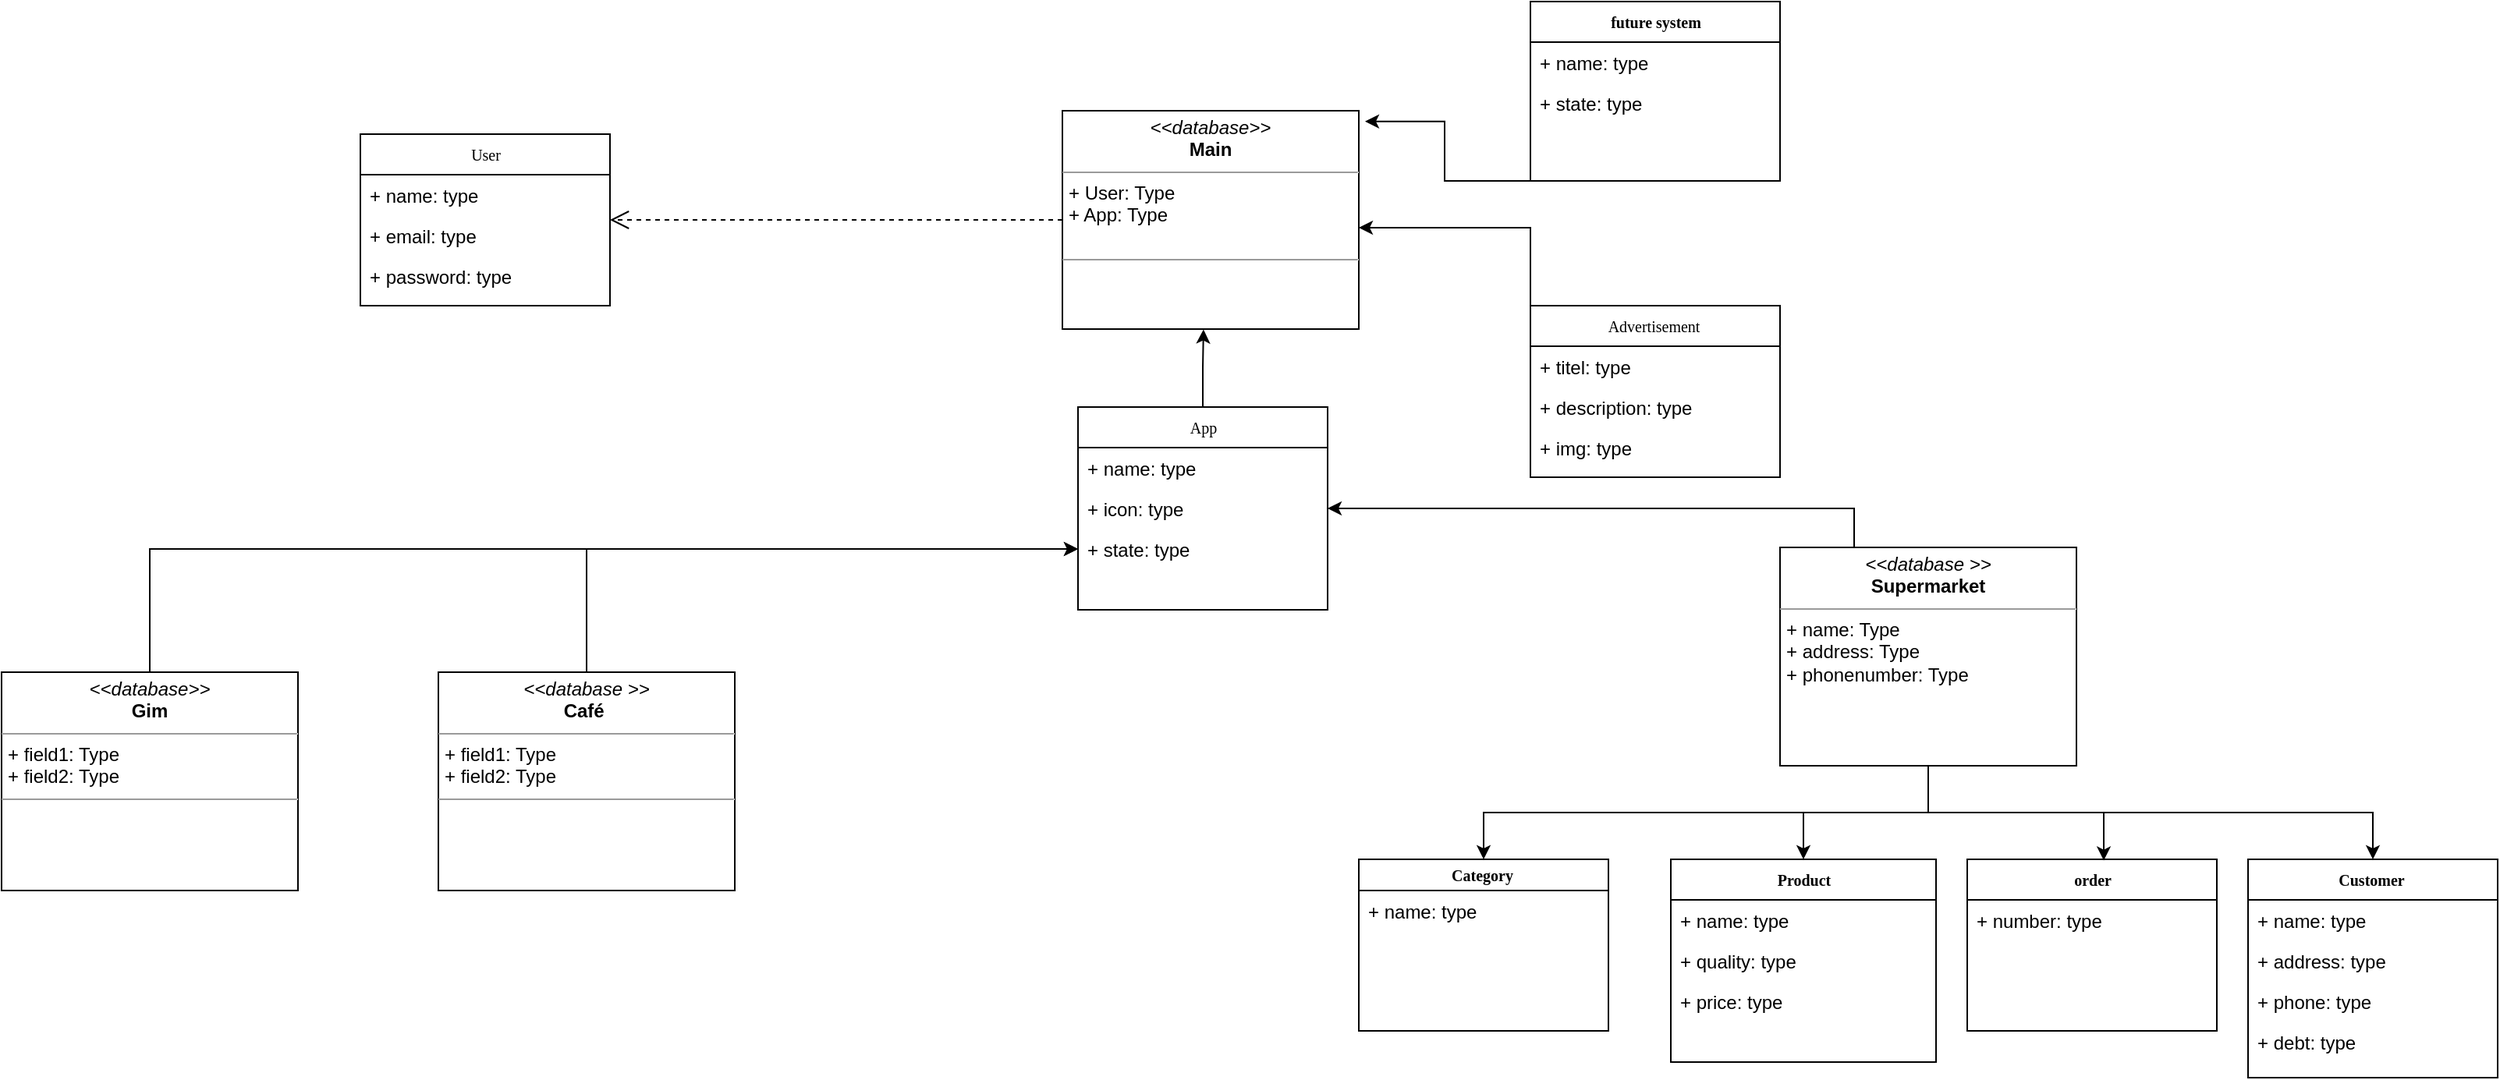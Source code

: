 <mxfile version="20.2.2" type="github">
  <diagram name="Page-1" id="c4acf3e9-155e-7222-9cf6-157b1a14988f">
    <mxGraphModel dx="1278" dy="1575" grid="1" gridSize="10" guides="1" tooltips="1" connect="1" arrows="1" fold="1" page="1" pageScale="1" pageWidth="850" pageHeight="1100" background="none" math="0" shadow="0">
      <root>
        <mxCell id="0" />
        <mxCell id="1" parent="0" />
        <mxCell id="17acba5748e5396b-20" value="User" style="swimlane;html=1;fontStyle=0;childLayout=stackLayout;horizontal=1;startSize=26;fillColor=none;horizontalStack=0;resizeParent=1;resizeLast=0;collapsible=1;marginBottom=0;swimlaneFillColor=#ffffff;rounded=0;shadow=0;comic=0;labelBackgroundColor=none;strokeWidth=1;fontFamily=Verdana;fontSize=10;align=center;" parent="1" vertex="1">
          <mxGeometry x="290" y="55" width="160" height="110" as="geometry">
            <mxRectangle x="350" y="42" width="60" height="30" as="alternateBounds" />
          </mxGeometry>
        </mxCell>
        <mxCell id="17acba5748e5396b-21" value="+ name: type" style="text;html=1;strokeColor=none;fillColor=none;align=left;verticalAlign=top;spacingLeft=4;spacingRight=4;whiteSpace=wrap;overflow=hidden;rotatable=0;points=[[0,0.5],[1,0.5]];portConstraint=eastwest;" parent="17acba5748e5396b-20" vertex="1">
          <mxGeometry y="26" width="160" height="26" as="geometry" />
        </mxCell>
        <mxCell id="17acba5748e5396b-24" value="+ email: type" style="text;html=1;strokeColor=none;fillColor=none;align=left;verticalAlign=top;spacingLeft=4;spacingRight=4;whiteSpace=wrap;overflow=hidden;rotatable=0;points=[[0,0.5],[1,0.5]];portConstraint=eastwest;" parent="17acba5748e5396b-20" vertex="1">
          <mxGeometry y="52" width="160" height="26" as="geometry" />
        </mxCell>
        <mxCell id="17acba5748e5396b-26" value="+ password: type" style="text;html=1;strokeColor=none;fillColor=none;align=left;verticalAlign=top;spacingLeft=4;spacingRight=4;whiteSpace=wrap;overflow=hidden;rotatable=0;points=[[0,0.5],[1,0.5]];portConstraint=eastwest;" parent="17acba5748e5396b-20" vertex="1">
          <mxGeometry y="78" width="160" height="26" as="geometry" />
        </mxCell>
        <mxCell id="TSLDRbt6V7hRxiRLUqcx-28" style="edgeStyle=orthogonalEdgeStyle;rounded=0;orthogonalLoop=1;jettySize=auto;html=1;exitX=0.5;exitY=0;exitDx=0;exitDy=0;entryX=0.476;entryY=1.002;entryDx=0;entryDy=0;entryPerimeter=0;" edge="1" parent="1" source="17acba5748e5396b-30" target="5d2195bd80daf111-18">
          <mxGeometry relative="1" as="geometry" />
        </mxCell>
        <mxCell id="17acba5748e5396b-30" value="App" style="swimlane;html=1;fontStyle=0;childLayout=stackLayout;horizontal=1;startSize=26;fillColor=none;horizontalStack=0;resizeParent=1;resizeLast=0;collapsible=1;marginBottom=0;swimlaneFillColor=#ffffff;rounded=0;shadow=0;comic=0;labelBackgroundColor=none;strokeWidth=1;fontFamily=Verdana;fontSize=10;align=center;" parent="1" vertex="1">
          <mxGeometry x="750" y="230" width="160" height="130" as="geometry" />
        </mxCell>
        <mxCell id="17acba5748e5396b-31" value="+ name: type" style="text;html=1;strokeColor=none;fillColor=none;align=left;verticalAlign=top;spacingLeft=4;spacingRight=4;whiteSpace=wrap;overflow=hidden;rotatable=0;points=[[0,0.5],[1,0.5]];portConstraint=eastwest;" parent="17acba5748e5396b-30" vertex="1">
          <mxGeometry y="26" width="160" height="26" as="geometry" />
        </mxCell>
        <mxCell id="17acba5748e5396b-32" value="+ icon: type" style="text;html=1;strokeColor=none;fillColor=none;align=left;verticalAlign=top;spacingLeft=4;spacingRight=4;whiteSpace=wrap;overflow=hidden;rotatable=0;points=[[0,0.5],[1,0.5]];portConstraint=eastwest;" parent="17acba5748e5396b-30" vertex="1">
          <mxGeometry y="52" width="160" height="26" as="geometry" />
        </mxCell>
        <mxCell id="17acba5748e5396b-33" value="+ state: type" style="text;html=1;strokeColor=none;fillColor=none;align=left;verticalAlign=top;spacingLeft=4;spacingRight=4;whiteSpace=wrap;overflow=hidden;rotatable=0;points=[[0,0.5],[1,0.5]];portConstraint=eastwest;" parent="17acba5748e5396b-30" vertex="1">
          <mxGeometry y="78" width="160" height="26" as="geometry" />
        </mxCell>
        <mxCell id="TSLDRbt6V7hRxiRLUqcx-6" style="edgeStyle=orthogonalEdgeStyle;rounded=0;orthogonalLoop=1;jettySize=auto;html=1;exitX=0.25;exitY=0;exitDx=0;exitDy=0;entryX=1;entryY=0.5;entryDx=0;entryDy=0;" edge="1" parent="1" source="5d2195bd80daf111-15" target="17acba5748e5396b-32">
          <mxGeometry relative="1" as="geometry" />
        </mxCell>
        <mxCell id="TSLDRbt6V7hRxiRLUqcx-18" style="edgeStyle=orthogonalEdgeStyle;rounded=0;orthogonalLoop=1;jettySize=auto;html=1;exitX=0.5;exitY=1;exitDx=0;exitDy=0;" edge="1" parent="1" source="5d2195bd80daf111-15" target="TSLDRbt6V7hRxiRLUqcx-14">
          <mxGeometry relative="1" as="geometry" />
        </mxCell>
        <mxCell id="TSLDRbt6V7hRxiRLUqcx-23" style="edgeStyle=orthogonalEdgeStyle;rounded=0;orthogonalLoop=1;jettySize=auto;html=1;exitX=0.5;exitY=1;exitDx=0;exitDy=0;" edge="1" parent="1" source="5d2195bd80daf111-15" target="TSLDRbt6V7hRxiRLUqcx-19">
          <mxGeometry relative="1" as="geometry" />
        </mxCell>
        <mxCell id="TSLDRbt6V7hRxiRLUqcx-27" style="edgeStyle=orthogonalEdgeStyle;rounded=0;orthogonalLoop=1;jettySize=auto;html=1;exitX=0.5;exitY=1;exitDx=0;exitDy=0;entryX=0.547;entryY=0.007;entryDx=0;entryDy=0;entryPerimeter=0;" edge="1" parent="1" source="5d2195bd80daf111-15" target="TSLDRbt6V7hRxiRLUqcx-24">
          <mxGeometry relative="1" as="geometry" />
        </mxCell>
        <mxCell id="TSLDRbt6V7hRxiRLUqcx-39" style="edgeStyle=orthogonalEdgeStyle;rounded=0;orthogonalLoop=1;jettySize=auto;html=1;exitX=0.5;exitY=1;exitDx=0;exitDy=0;entryX=0.5;entryY=0;entryDx=0;entryDy=0;" edge="1" parent="1" source="5d2195bd80daf111-15" target="TSLDRbt6V7hRxiRLUqcx-37">
          <mxGeometry relative="1" as="geometry" />
        </mxCell>
        <mxCell id="5d2195bd80daf111-15" value="&lt;p style=&quot;margin:0px;margin-top:4px;text-align:center;&quot;&gt;&lt;i&gt;&amp;lt;&amp;lt;database &amp;gt;&amp;gt;&lt;/i&gt;&lt;br&gt;&lt;b&gt;Supermarket&lt;/b&gt;&lt;/p&gt;&lt;hr size=&quot;1&quot;&gt;&lt;p style=&quot;margin:0px;margin-left:4px;&quot;&gt;+ name: Type&lt;br&gt;+ address: Type&lt;/p&gt;&lt;p style=&quot;margin:0px;margin-left:4px;&quot;&gt;+ phonenumber: Type&lt;br&gt;&lt;/p&gt;&lt;p style=&quot;margin:0px;margin-left:4px;&quot;&gt;&lt;br&gt;&lt;/p&gt;" style="verticalAlign=top;align=left;overflow=fill;fontSize=12;fontFamily=Helvetica;html=1;rounded=0;shadow=0;comic=0;labelBackgroundColor=none;strokeWidth=1" parent="1" vertex="1">
          <mxGeometry x="1200" y="320" width="190" height="140" as="geometry" />
        </mxCell>
        <mxCell id="5d2195bd80daf111-21" style="edgeStyle=orthogonalEdgeStyle;rounded=0;html=1;labelBackgroundColor=none;startFill=0;endArrow=open;endFill=0;endSize=10;fontFamily=Verdana;fontSize=10;dashed=1;" parent="1" source="5d2195bd80daf111-18" target="17acba5748e5396b-20" edge="1">
          <mxGeometry relative="1" as="geometry" />
        </mxCell>
        <mxCell id="5d2195bd80daf111-18" value="&lt;p style=&quot;margin:0px;margin-top:4px;text-align:center;&quot;&gt;&lt;i&gt;&amp;lt;&amp;lt;database&amp;gt;&amp;gt;&lt;/i&gt;&lt;br&gt;&lt;b&gt;Main&lt;/b&gt;&lt;/p&gt;&lt;hr size=&quot;1&quot;&gt;&lt;p style=&quot;margin:0px;margin-left:4px;&quot;&gt;+ User: Type&lt;br&gt;+ App: Type&lt;/p&gt;&lt;p style=&quot;margin:0px;margin-left:4px;&quot;&gt;&lt;br&gt;&lt;/p&gt;&lt;hr size=&quot;1&quot;&gt;&lt;p style=&quot;margin:0px;margin-left:4px;&quot;&gt;&lt;br&gt;&lt;/p&gt;" style="verticalAlign=top;align=left;overflow=fill;fontSize=12;fontFamily=Helvetica;html=1;rounded=0;shadow=0;comic=0;labelBackgroundColor=none;strokeWidth=1" parent="1" vertex="1">
          <mxGeometry x="740" y="40" width="190" height="140" as="geometry" />
        </mxCell>
        <mxCell id="TSLDRbt6V7hRxiRLUqcx-7" style="edgeStyle=orthogonalEdgeStyle;rounded=0;orthogonalLoop=1;jettySize=auto;html=1;exitX=0.5;exitY=0;exitDx=0;exitDy=0;entryX=0;entryY=0.5;entryDx=0;entryDy=0;" edge="1" parent="1" source="5d2195bd80daf111-19" target="17acba5748e5396b-33">
          <mxGeometry relative="1" as="geometry" />
        </mxCell>
        <mxCell id="5d2195bd80daf111-19" value="&lt;p style=&quot;margin:0px;margin-top:4px;text-align:center;&quot;&gt;&lt;i&gt;&amp;lt;&amp;lt;database &amp;gt;&amp;gt;&lt;/i&gt;&lt;br&gt;&lt;b&gt;Café&amp;nbsp;&lt;/b&gt;&lt;/p&gt;&lt;hr size=&quot;1&quot;&gt;&lt;p style=&quot;margin:0px;margin-left:4px;&quot;&gt;+ field1: Type&lt;br&gt;+ field2: Type&lt;/p&gt;&lt;hr size=&quot;1&quot;&gt;&lt;p style=&quot;margin:0px;margin-left:4px;&quot;&gt;&lt;br&gt;&lt;/p&gt;" style="verticalAlign=top;align=left;overflow=fill;fontSize=12;fontFamily=Helvetica;html=1;rounded=0;shadow=0;comic=0;labelBackgroundColor=none;strokeWidth=1" parent="1" vertex="1">
          <mxGeometry x="340" y="400" width="190" height="140" as="geometry" />
        </mxCell>
        <mxCell id="TSLDRbt6V7hRxiRLUqcx-9" style="edgeStyle=orthogonalEdgeStyle;rounded=0;orthogonalLoop=1;jettySize=auto;html=1;exitX=0.5;exitY=0;exitDx=0;exitDy=0;entryX=0;entryY=0.5;entryDx=0;entryDy=0;" edge="1" parent="1" source="5d2195bd80daf111-20" target="17acba5748e5396b-33">
          <mxGeometry relative="1" as="geometry" />
        </mxCell>
        <mxCell id="5d2195bd80daf111-20" value="&lt;p style=&quot;margin:0px;margin-top:4px;text-align:center;&quot;&gt;&lt;i&gt;&amp;lt;&amp;lt;&lt;/i&gt;&lt;i&gt;database&lt;/i&gt;&lt;i&gt;&amp;gt;&amp;gt;&lt;/i&gt;&lt;br&gt;&lt;b&gt;Gim&lt;/b&gt;&lt;/p&gt;&lt;hr size=&quot;1&quot;&gt;&lt;p style=&quot;margin:0px;margin-left:4px;&quot;&gt;+ field1: Type&lt;br&gt;+ field2: Type&lt;/p&gt;&lt;hr size=&quot;1&quot;&gt;&lt;p style=&quot;margin:0px;margin-left:4px;&quot;&gt;&lt;br&gt;&lt;/p&gt;" style="verticalAlign=top;align=left;overflow=fill;fontSize=12;fontFamily=Helvetica;html=1;rounded=0;shadow=0;comic=0;labelBackgroundColor=none;strokeWidth=1" parent="1" vertex="1">
          <mxGeometry x="60" y="400" width="190" height="140" as="geometry" />
        </mxCell>
        <mxCell id="TSLDRbt6V7hRxiRLUqcx-14" value="&lt;b&gt;Product&lt;/b&gt;" style="swimlane;html=1;fontStyle=0;childLayout=stackLayout;horizontal=1;startSize=26;fillColor=none;horizontalStack=0;resizeParent=1;resizeLast=0;collapsible=1;marginBottom=0;swimlaneFillColor=#ffffff;rounded=0;shadow=0;comic=0;labelBackgroundColor=none;strokeWidth=1;fontFamily=Verdana;fontSize=10;align=center;" vertex="1" parent="1">
          <mxGeometry x="1130" y="520" width="170" height="130" as="geometry">
            <mxRectangle x="350" y="42" width="60" height="30" as="alternateBounds" />
          </mxGeometry>
        </mxCell>
        <mxCell id="TSLDRbt6V7hRxiRLUqcx-15" value="+ name: type" style="text;html=1;strokeColor=none;fillColor=none;align=left;verticalAlign=top;spacingLeft=4;spacingRight=4;whiteSpace=wrap;overflow=hidden;rotatable=0;points=[[0,0.5],[1,0.5]];portConstraint=eastwest;" vertex="1" parent="TSLDRbt6V7hRxiRLUqcx-14">
          <mxGeometry y="26" width="170" height="26" as="geometry" />
        </mxCell>
        <mxCell id="TSLDRbt6V7hRxiRLUqcx-17" value="+ quality: type" style="text;html=1;strokeColor=none;fillColor=none;align=left;verticalAlign=top;spacingLeft=4;spacingRight=4;whiteSpace=wrap;overflow=hidden;rotatable=0;points=[[0,0.5],[1,0.5]];portConstraint=eastwest;" vertex="1" parent="TSLDRbt6V7hRxiRLUqcx-14">
          <mxGeometry y="52" width="170" height="26" as="geometry" />
        </mxCell>
        <mxCell id="TSLDRbt6V7hRxiRLUqcx-47" value="+ price: type" style="text;html=1;strokeColor=none;fillColor=none;align=left;verticalAlign=top;spacingLeft=4;spacingRight=4;whiteSpace=wrap;overflow=hidden;rotatable=0;points=[[0,0.5],[1,0.5]];portConstraint=eastwest;" vertex="1" parent="TSLDRbt6V7hRxiRLUqcx-14">
          <mxGeometry y="78" width="170" height="26" as="geometry" />
        </mxCell>
        <mxCell id="TSLDRbt6V7hRxiRLUqcx-19" value="&lt;b&gt;Category&amp;nbsp;&lt;/b&gt;" style="swimlane;html=1;fontStyle=0;childLayout=stackLayout;horizontal=1;startSize=20;fillColor=none;horizontalStack=0;resizeParent=1;resizeLast=0;collapsible=1;marginBottom=0;swimlaneFillColor=#ffffff;rounded=0;shadow=0;comic=0;labelBackgroundColor=none;strokeWidth=1;fontFamily=Verdana;fontSize=10;align=center;" vertex="1" parent="1">
          <mxGeometry x="930" y="520" width="160" height="110" as="geometry">
            <mxRectangle x="350" y="42" width="60" height="30" as="alternateBounds" />
          </mxGeometry>
        </mxCell>
        <mxCell id="TSLDRbt6V7hRxiRLUqcx-20" value="+ name: type" style="text;html=1;strokeColor=none;fillColor=none;align=left;verticalAlign=top;spacingLeft=4;spacingRight=4;whiteSpace=wrap;overflow=hidden;rotatable=0;points=[[0,0.5],[1,0.5]];portConstraint=eastwest;" vertex="1" parent="TSLDRbt6V7hRxiRLUqcx-19">
          <mxGeometry y="20" width="160" height="26" as="geometry" />
        </mxCell>
        <mxCell id="TSLDRbt6V7hRxiRLUqcx-24" value="&lt;b&gt;order&lt;/b&gt;" style="swimlane;html=1;fontStyle=0;childLayout=stackLayout;horizontal=1;startSize=26;fillColor=none;horizontalStack=0;resizeParent=1;resizeLast=0;collapsible=1;marginBottom=0;swimlaneFillColor=#ffffff;rounded=0;shadow=0;comic=0;labelBackgroundColor=none;strokeWidth=1;fontFamily=Verdana;fontSize=10;align=center;" vertex="1" parent="1">
          <mxGeometry x="1320" y="520" width="160" height="110" as="geometry">
            <mxRectangle x="350" y="42" width="60" height="30" as="alternateBounds" />
          </mxGeometry>
        </mxCell>
        <mxCell id="TSLDRbt6V7hRxiRLUqcx-25" value="+ number: type" style="text;html=1;strokeColor=none;fillColor=none;align=left;verticalAlign=top;spacingLeft=4;spacingRight=4;whiteSpace=wrap;overflow=hidden;rotatable=0;points=[[0,0.5],[1,0.5]];portConstraint=eastwest;" vertex="1" parent="TSLDRbt6V7hRxiRLUqcx-24">
          <mxGeometry y="26" width="160" height="26" as="geometry" />
        </mxCell>
        <mxCell id="TSLDRbt6V7hRxiRLUqcx-30" value="Advertisement&amp;nbsp;" style="swimlane;html=1;fontStyle=0;childLayout=stackLayout;horizontal=1;startSize=26;fillColor=none;horizontalStack=0;resizeParent=1;resizeLast=0;collapsible=1;marginBottom=0;swimlaneFillColor=#ffffff;rounded=0;shadow=0;comic=0;labelBackgroundColor=none;strokeWidth=1;fontFamily=Verdana;fontSize=10;align=center;" vertex="1" parent="1">
          <mxGeometry x="1040" y="165" width="160" height="110" as="geometry">
            <mxRectangle x="350" y="42" width="60" height="30" as="alternateBounds" />
          </mxGeometry>
        </mxCell>
        <mxCell id="TSLDRbt6V7hRxiRLUqcx-31" value="+ titel: type" style="text;html=1;strokeColor=none;fillColor=none;align=left;verticalAlign=top;spacingLeft=4;spacingRight=4;whiteSpace=wrap;overflow=hidden;rotatable=0;points=[[0,0.5],[1,0.5]];portConstraint=eastwest;" vertex="1" parent="TSLDRbt6V7hRxiRLUqcx-30">
          <mxGeometry y="26" width="160" height="26" as="geometry" />
        </mxCell>
        <mxCell id="TSLDRbt6V7hRxiRLUqcx-32" value="+ description: type" style="text;html=1;strokeColor=none;fillColor=none;align=left;verticalAlign=top;spacingLeft=4;spacingRight=4;whiteSpace=wrap;overflow=hidden;rotatable=0;points=[[0,0.5],[1,0.5]];portConstraint=eastwest;" vertex="1" parent="TSLDRbt6V7hRxiRLUqcx-30">
          <mxGeometry y="52" width="160" height="26" as="geometry" />
        </mxCell>
        <mxCell id="TSLDRbt6V7hRxiRLUqcx-33" value="+ img: type" style="text;html=1;strokeColor=none;fillColor=none;align=left;verticalAlign=top;spacingLeft=4;spacingRight=4;whiteSpace=wrap;overflow=hidden;rotatable=0;points=[[0,0.5],[1,0.5]];portConstraint=eastwest;" vertex="1" parent="TSLDRbt6V7hRxiRLUqcx-30">
          <mxGeometry y="78" width="160" height="26" as="geometry" />
        </mxCell>
        <mxCell id="TSLDRbt6V7hRxiRLUqcx-35" style="edgeStyle=orthogonalEdgeStyle;rounded=0;orthogonalLoop=1;jettySize=auto;html=1;exitX=0;exitY=0.5;exitDx=0;exitDy=0;" edge="1" parent="1" source="TSLDRbt6V7hRxiRLUqcx-32" target="5d2195bd80daf111-18">
          <mxGeometry relative="1" as="geometry">
            <Array as="points">
              <mxPoint x="990" y="115" />
              <mxPoint x="990" y="115" />
            </Array>
          </mxGeometry>
        </mxCell>
        <mxCell id="TSLDRbt6V7hRxiRLUqcx-37" value="&lt;b&gt;Customer&amp;nbsp;&lt;/b&gt;" style="swimlane;html=1;fontStyle=0;childLayout=stackLayout;horizontal=1;startSize=26;fillColor=none;horizontalStack=0;resizeParent=1;resizeLast=0;collapsible=1;marginBottom=0;swimlaneFillColor=#ffffff;rounded=0;shadow=0;comic=0;labelBackgroundColor=none;strokeWidth=1;fontFamily=Verdana;fontSize=10;align=center;" vertex="1" parent="1">
          <mxGeometry x="1500" y="520" width="160" height="140" as="geometry">
            <mxRectangle x="350" y="42" width="60" height="30" as="alternateBounds" />
          </mxGeometry>
        </mxCell>
        <mxCell id="TSLDRbt6V7hRxiRLUqcx-38" value="+ name: type" style="text;html=1;strokeColor=none;fillColor=none;align=left;verticalAlign=top;spacingLeft=4;spacingRight=4;whiteSpace=wrap;overflow=hidden;rotatable=0;points=[[0,0.5],[1,0.5]];portConstraint=eastwest;" vertex="1" parent="TSLDRbt6V7hRxiRLUqcx-37">
          <mxGeometry y="26" width="160" height="26" as="geometry" />
        </mxCell>
        <mxCell id="TSLDRbt6V7hRxiRLUqcx-40" value="+ address: type" style="text;html=1;strokeColor=none;fillColor=none;align=left;verticalAlign=top;spacingLeft=4;spacingRight=4;whiteSpace=wrap;overflow=hidden;rotatable=0;points=[[0,0.5],[1,0.5]];portConstraint=eastwest;" vertex="1" parent="TSLDRbt6V7hRxiRLUqcx-37">
          <mxGeometry y="52" width="160" height="26" as="geometry" />
        </mxCell>
        <mxCell id="TSLDRbt6V7hRxiRLUqcx-41" value="+ phone: type" style="text;html=1;strokeColor=none;fillColor=none;align=left;verticalAlign=top;spacingLeft=4;spacingRight=4;whiteSpace=wrap;overflow=hidden;rotatable=0;points=[[0,0.5],[1,0.5]];portConstraint=eastwest;" vertex="1" parent="TSLDRbt6V7hRxiRLUqcx-37">
          <mxGeometry y="78" width="160" height="26" as="geometry" />
        </mxCell>
        <mxCell id="TSLDRbt6V7hRxiRLUqcx-44" value="+ debt: type" style="text;html=1;strokeColor=none;fillColor=none;align=left;verticalAlign=top;spacingLeft=4;spacingRight=4;whiteSpace=wrap;overflow=hidden;rotatable=0;points=[[0,0.5],[1,0.5]];portConstraint=eastwest;" vertex="1" parent="TSLDRbt6V7hRxiRLUqcx-37">
          <mxGeometry y="104" width="160" height="26" as="geometry" />
        </mxCell>
        <mxCell id="TSLDRbt6V7hRxiRLUqcx-55" style="edgeStyle=orthogonalEdgeStyle;rounded=0;orthogonalLoop=1;jettySize=auto;html=1;exitX=0;exitY=1;exitDx=0;exitDy=0;entryX=1.021;entryY=0.049;entryDx=0;entryDy=0;entryPerimeter=0;" edge="1" parent="1" source="TSLDRbt6V7hRxiRLUqcx-48" target="5d2195bd80daf111-18">
          <mxGeometry relative="1" as="geometry">
            <Array as="points">
              <mxPoint x="985" y="85" />
              <mxPoint x="985" y="47" />
            </Array>
          </mxGeometry>
        </mxCell>
        <mxCell id="TSLDRbt6V7hRxiRLUqcx-48" value="&lt;b&gt;future system&lt;/b&gt;" style="swimlane;html=1;fontStyle=0;childLayout=stackLayout;horizontal=1;startSize=26;fillColor=none;horizontalStack=0;resizeParent=1;resizeLast=0;collapsible=1;marginBottom=0;swimlaneFillColor=#ffffff;rounded=0;shadow=0;comic=0;labelBackgroundColor=none;strokeWidth=1;fontFamily=Verdana;fontSize=10;align=center;" vertex="1" parent="1">
          <mxGeometry x="1040" y="-30" width="160" height="115" as="geometry">
            <mxRectangle x="350" y="42" width="60" height="30" as="alternateBounds" />
          </mxGeometry>
        </mxCell>
        <mxCell id="TSLDRbt6V7hRxiRLUqcx-49" value="+ name: type" style="text;html=1;strokeColor=none;fillColor=none;align=left;verticalAlign=top;spacingLeft=4;spacingRight=4;whiteSpace=wrap;overflow=hidden;rotatable=0;points=[[0,0.5],[1,0.5]];portConstraint=eastwest;" vertex="1" parent="TSLDRbt6V7hRxiRLUqcx-48">
          <mxGeometry y="26" width="160" height="26" as="geometry" />
        </mxCell>
        <mxCell id="TSLDRbt6V7hRxiRLUqcx-50" value="+ state: type" style="text;html=1;strokeColor=none;fillColor=none;align=left;verticalAlign=top;spacingLeft=4;spacingRight=4;whiteSpace=wrap;overflow=hidden;rotatable=0;points=[[0,0.5],[1,0.5]];portConstraint=eastwest;" vertex="1" parent="TSLDRbt6V7hRxiRLUqcx-48">
          <mxGeometry y="52" width="160" height="26" as="geometry" />
        </mxCell>
      </root>
    </mxGraphModel>
  </diagram>
</mxfile>
